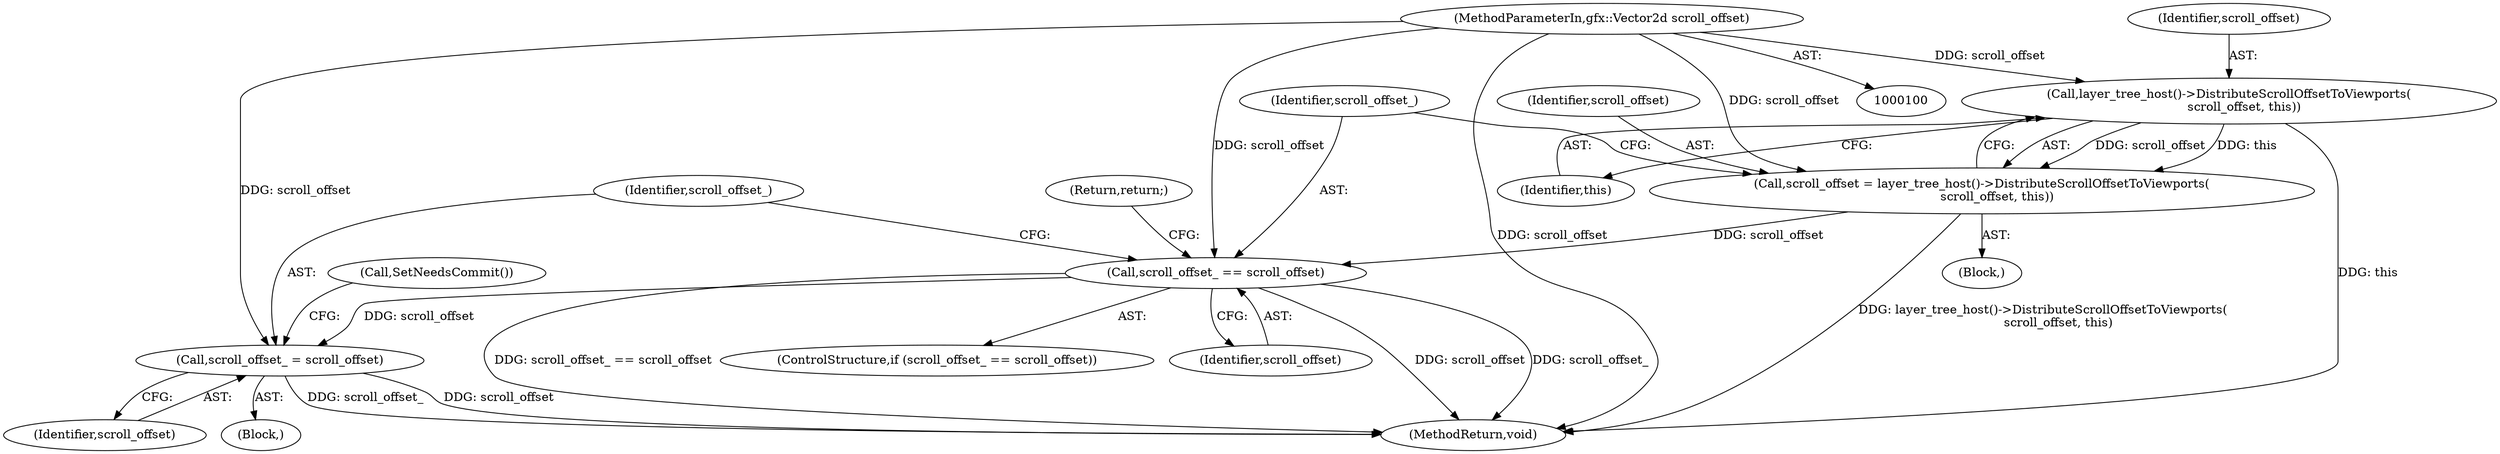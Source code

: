 digraph "1_Chrome_87a082c5137a63dedb3fe5b1f48f75dcd1fd780c@del" {
"1000110" [label="(Call,layer_tree_host()->DistributeScrollOffsetToViewports(\n        scroll_offset, this))"];
"1000101" [label="(MethodParameterIn,gfx::Vector2d scroll_offset)"];
"1000108" [label="(Call,scroll_offset = layer_tree_host()->DistributeScrollOffsetToViewports(\n        scroll_offset, this))"];
"1000114" [label="(Call,scroll_offset_ == scroll_offset)"];
"1000118" [label="(Call,scroll_offset_ = scroll_offset)"];
"1000115" [label="(Identifier,scroll_offset_)"];
"1000102" [label="(Block,)"];
"1000120" [label="(Identifier,scroll_offset)"];
"1000111" [label="(Identifier,scroll_offset)"];
"1000117" [label="(Return,return;)"];
"1000107" [label="(Block,)"];
"1000118" [label="(Call,scroll_offset_ = scroll_offset)"];
"1000114" [label="(Call,scroll_offset_ == scroll_offset)"];
"1000108" [label="(Call,scroll_offset = layer_tree_host()->DistributeScrollOffsetToViewports(\n        scroll_offset, this))"];
"1000119" [label="(Identifier,scroll_offset_)"];
"1000122" [label="(MethodReturn,void)"];
"1000113" [label="(ControlStructure,if (scroll_offset_ == scroll_offset))"];
"1000110" [label="(Call,layer_tree_host()->DistributeScrollOffsetToViewports(\n        scroll_offset, this))"];
"1000112" [label="(Identifier,this)"];
"1000109" [label="(Identifier,scroll_offset)"];
"1000121" [label="(Call,SetNeedsCommit())"];
"1000116" [label="(Identifier,scroll_offset)"];
"1000101" [label="(MethodParameterIn,gfx::Vector2d scroll_offset)"];
"1000110" -> "1000108"  [label="AST: "];
"1000110" -> "1000112"  [label="CFG: "];
"1000111" -> "1000110"  [label="AST: "];
"1000112" -> "1000110"  [label="AST: "];
"1000108" -> "1000110"  [label="CFG: "];
"1000110" -> "1000122"  [label="DDG: this"];
"1000110" -> "1000108"  [label="DDG: scroll_offset"];
"1000110" -> "1000108"  [label="DDG: this"];
"1000101" -> "1000110"  [label="DDG: scroll_offset"];
"1000101" -> "1000100"  [label="AST: "];
"1000101" -> "1000122"  [label="DDG: scroll_offset"];
"1000101" -> "1000108"  [label="DDG: scroll_offset"];
"1000101" -> "1000114"  [label="DDG: scroll_offset"];
"1000101" -> "1000118"  [label="DDG: scroll_offset"];
"1000108" -> "1000107"  [label="AST: "];
"1000109" -> "1000108"  [label="AST: "];
"1000115" -> "1000108"  [label="CFG: "];
"1000108" -> "1000122"  [label="DDG: layer_tree_host()->DistributeScrollOffsetToViewports(\n        scroll_offset, this)"];
"1000108" -> "1000114"  [label="DDG: scroll_offset"];
"1000114" -> "1000113"  [label="AST: "];
"1000114" -> "1000116"  [label="CFG: "];
"1000115" -> "1000114"  [label="AST: "];
"1000116" -> "1000114"  [label="AST: "];
"1000117" -> "1000114"  [label="CFG: "];
"1000119" -> "1000114"  [label="CFG: "];
"1000114" -> "1000122"  [label="DDG: scroll_offset_ == scroll_offset"];
"1000114" -> "1000122"  [label="DDG: scroll_offset"];
"1000114" -> "1000122"  [label="DDG: scroll_offset_"];
"1000114" -> "1000118"  [label="DDG: scroll_offset"];
"1000118" -> "1000102"  [label="AST: "];
"1000118" -> "1000120"  [label="CFG: "];
"1000119" -> "1000118"  [label="AST: "];
"1000120" -> "1000118"  [label="AST: "];
"1000121" -> "1000118"  [label="CFG: "];
"1000118" -> "1000122"  [label="DDG: scroll_offset_"];
"1000118" -> "1000122"  [label="DDG: scroll_offset"];
}
